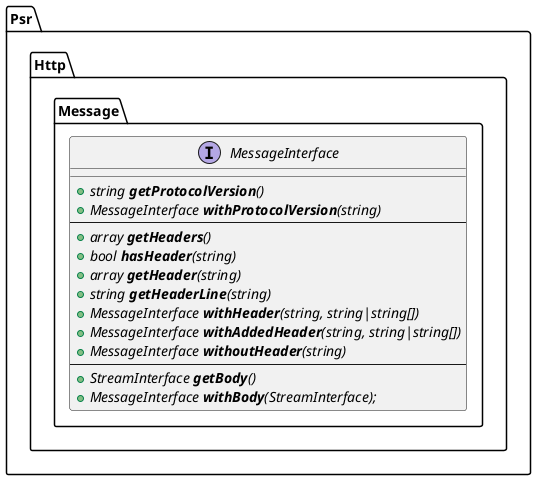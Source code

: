 @startuml
namespace Psr.Http.Message {
    interface MessageInterface {
        __
        +{abstract} string <b>getProtocolVersion</b>()
        +{abstract} MessageInterface <b>withProtocolVersion</b>(string)
        --
        +{abstract} array <b>getHeaders</b>()
        +{abstract} bool <b>hasHeader</b>(string)
        +{abstract} array <b>getHeader</b>(string)
        +{abstract} string <b>getHeaderLine</b>(string)
        +{abstract} MessageInterface <b>withHeader</b>(string, string|string[])
        +{abstract} MessageInterface <b>withAddedHeader</b>(string, string|string[])
        +{abstract} MessageInterface <b>withoutHeader</b>(string)
        --
        +{abstract} StreamInterface <b>getBody</b>()
        +{abstract} MessageInterface <b>withBody</b>(StreamInterface);
    }
}
@enduml
